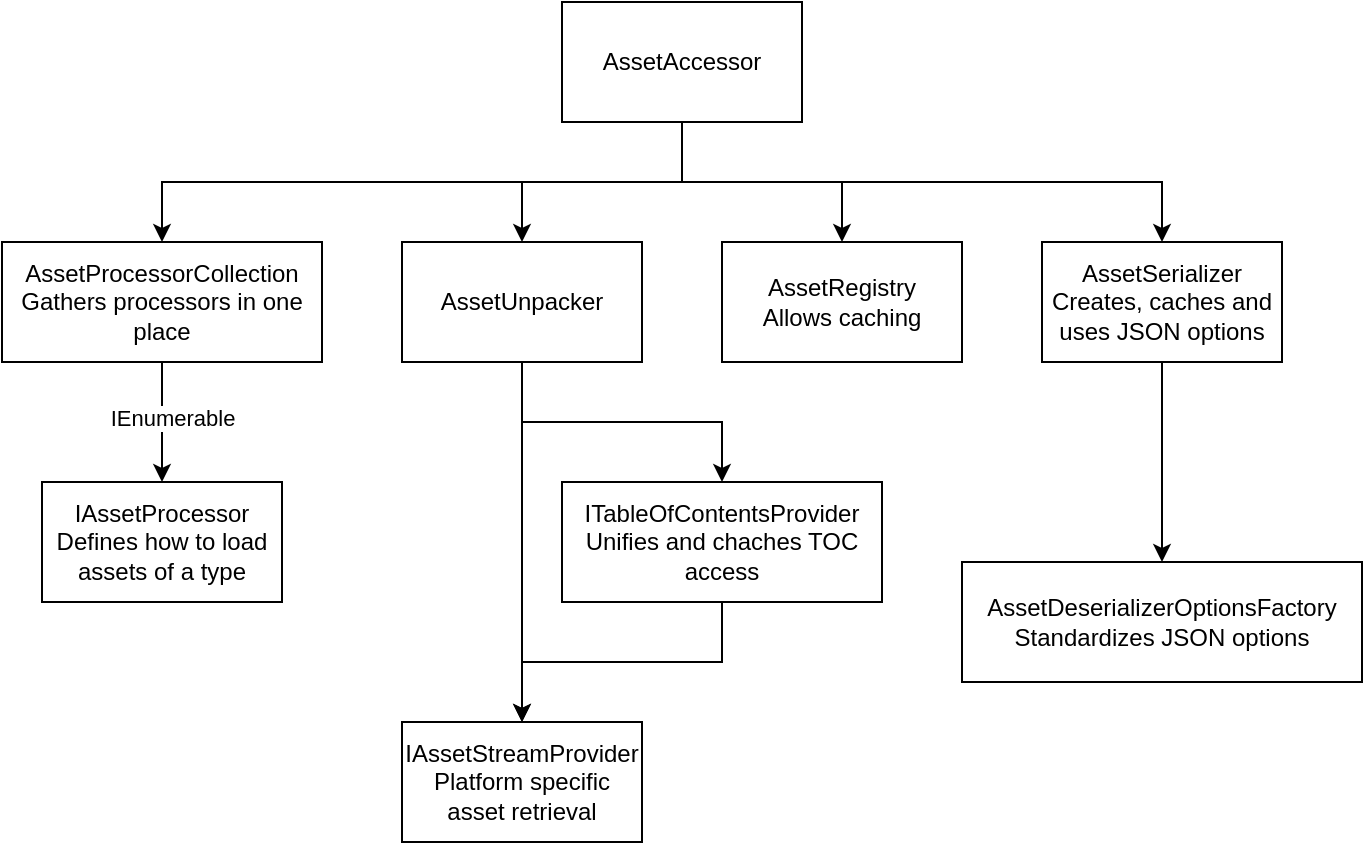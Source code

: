 <mxfile version="22.1.21" type="device">
  <diagram name="Page-1" id="gFMeJlD1aOjjCJX-qhwL">
    <mxGraphModel dx="1434" dy="956" grid="1" gridSize="10" guides="1" tooltips="1" connect="1" arrows="1" fold="1" page="1" pageScale="1" pageWidth="850" pageHeight="1100" math="0" shadow="0">
      <root>
        <mxCell id="0" />
        <mxCell id="1" parent="0" />
        <mxCell id="O-ya8GaMwb6gl08_Egmc-4" style="edgeStyle=orthogonalEdgeStyle;rounded=0;orthogonalLoop=1;jettySize=auto;html=1;exitX=0.5;exitY=1;exitDx=0;exitDy=0;" parent="1" source="O-ya8GaMwb6gl08_Egmc-1" target="O-ya8GaMwb6gl08_Egmc-3" edge="1">
          <mxGeometry relative="1" as="geometry" />
        </mxCell>
        <mxCell id="LslBZITlGXRMd77W_s-w-11" style="edgeStyle=orthogonalEdgeStyle;rounded=0;orthogonalLoop=1;jettySize=auto;html=1;exitX=0.5;exitY=1;exitDx=0;exitDy=0;" edge="1" parent="1" source="O-ya8GaMwb6gl08_Egmc-1" target="O-ya8GaMwb6gl08_Egmc-2">
          <mxGeometry relative="1" as="geometry" />
        </mxCell>
        <mxCell id="LslBZITlGXRMd77W_s-w-17" style="edgeStyle=orthogonalEdgeStyle;rounded=0;orthogonalLoop=1;jettySize=auto;html=1;exitX=0.5;exitY=1;exitDx=0;exitDy=0;" edge="1" parent="1" source="O-ya8GaMwb6gl08_Egmc-1" target="LslBZITlGXRMd77W_s-w-15">
          <mxGeometry relative="1" as="geometry" />
        </mxCell>
        <mxCell id="LslBZITlGXRMd77W_s-w-20" style="edgeStyle=orthogonalEdgeStyle;rounded=0;orthogonalLoop=1;jettySize=auto;html=1;exitX=0.5;exitY=1;exitDx=0;exitDy=0;" edge="1" parent="1" source="O-ya8GaMwb6gl08_Egmc-1" target="O-ya8GaMwb6gl08_Egmc-18">
          <mxGeometry relative="1" as="geometry" />
        </mxCell>
        <mxCell id="O-ya8GaMwb6gl08_Egmc-1" value="AssetAccessor" style="rounded=0;whiteSpace=wrap;html=1;" parent="1" vertex="1">
          <mxGeometry x="320" y="80" width="120" height="60" as="geometry" />
        </mxCell>
        <mxCell id="O-ya8GaMwb6gl08_Egmc-7" style="edgeStyle=orthogonalEdgeStyle;rounded=0;orthogonalLoop=1;jettySize=auto;html=1;exitX=0.5;exitY=1;exitDx=0;exitDy=0;" parent="1" source="O-ya8GaMwb6gl08_Egmc-2" target="O-ya8GaMwb6gl08_Egmc-6" edge="1">
          <mxGeometry relative="1" as="geometry" />
        </mxCell>
        <mxCell id="O-ya8GaMwb6gl08_Egmc-8" value="IEnumerable" style="edgeLabel;html=1;align=center;verticalAlign=middle;resizable=0;points=[];" parent="O-ya8GaMwb6gl08_Egmc-7" vertex="1" connectable="0">
          <mxGeometry x="-0.089" y="5" relative="1" as="geometry">
            <mxPoint as="offset" />
          </mxGeometry>
        </mxCell>
        <mxCell id="O-ya8GaMwb6gl08_Egmc-2" value="AssetProcessorCollection&lt;br&gt;Gathers processors in one place" style="rounded=0;whiteSpace=wrap;html=1;" parent="1" vertex="1">
          <mxGeometry x="40" y="200" width="160" height="60" as="geometry" />
        </mxCell>
        <mxCell id="O-ya8GaMwb6gl08_Egmc-3" value="AssetRegistry&lt;br&gt;Allows caching" style="rounded=0;whiteSpace=wrap;html=1;" parent="1" vertex="1">
          <mxGeometry x="400" y="200" width="120" height="60" as="geometry" />
        </mxCell>
        <mxCell id="O-ya8GaMwb6gl08_Egmc-6" value="IAssetProcessor&lt;br&gt;Defines how to load assets of a type" style="rounded=0;whiteSpace=wrap;html=1;" parent="1" vertex="1">
          <mxGeometry x="60" y="320" width="120" height="60" as="geometry" />
        </mxCell>
        <mxCell id="O-ya8GaMwb6gl08_Egmc-12" style="edgeStyle=orthogonalEdgeStyle;rounded=0;orthogonalLoop=1;jettySize=auto;html=1;exitX=0.5;exitY=1;exitDx=0;exitDy=0;" parent="1" source="O-ya8GaMwb6gl08_Egmc-9" target="O-ya8GaMwb6gl08_Egmc-11" edge="1">
          <mxGeometry relative="1" as="geometry" />
        </mxCell>
        <mxCell id="O-ya8GaMwb6gl08_Egmc-9" value="ITableOfContentsProvider&lt;br&gt;Unifies and chaches TOC access" style="rounded=0;whiteSpace=wrap;html=1;" parent="1" vertex="1">
          <mxGeometry x="320" y="320" width="160" height="60" as="geometry" />
        </mxCell>
        <mxCell id="O-ya8GaMwb6gl08_Egmc-11" value="IAssetStreamProvider&lt;br&gt;Platform specific asset retrieval" style="rounded=0;whiteSpace=wrap;html=1;" parent="1" vertex="1">
          <mxGeometry x="240" y="440" width="120" height="60" as="geometry" />
        </mxCell>
        <mxCell id="O-ya8GaMwb6gl08_Egmc-26" style="edgeStyle=orthogonalEdgeStyle;rounded=0;orthogonalLoop=1;jettySize=auto;html=1;exitX=0.5;exitY=1;exitDx=0;exitDy=0;" parent="1" source="O-ya8GaMwb6gl08_Egmc-18" target="O-ya8GaMwb6gl08_Egmc-25" edge="1">
          <mxGeometry relative="1" as="geometry" />
        </mxCell>
        <mxCell id="O-ya8GaMwb6gl08_Egmc-18" value="AssetSerializer&lt;br&gt;Creates, caches and uses JSON options" style="rounded=0;whiteSpace=wrap;html=1;" parent="1" vertex="1">
          <mxGeometry x="560" y="200" width="120" height="60" as="geometry" />
        </mxCell>
        <mxCell id="O-ya8GaMwb6gl08_Egmc-25" value="AssetDeserializerOptionsFactory&lt;br&gt;Standardizes JSON options" style="rounded=0;whiteSpace=wrap;html=1;" parent="1" vertex="1">
          <mxGeometry x="520" y="360" width="200" height="60" as="geometry" />
        </mxCell>
        <mxCell id="LslBZITlGXRMd77W_s-w-18" style="edgeStyle=orthogonalEdgeStyle;rounded=0;orthogonalLoop=1;jettySize=auto;html=1;exitX=0.5;exitY=1;exitDx=0;exitDy=0;" edge="1" parent="1" source="LslBZITlGXRMd77W_s-w-15" target="O-ya8GaMwb6gl08_Egmc-11">
          <mxGeometry relative="1" as="geometry" />
        </mxCell>
        <mxCell id="LslBZITlGXRMd77W_s-w-19" style="edgeStyle=orthogonalEdgeStyle;rounded=0;orthogonalLoop=1;jettySize=auto;html=1;exitX=0.5;exitY=1;exitDx=0;exitDy=0;" edge="1" parent="1" source="LslBZITlGXRMd77W_s-w-15" target="O-ya8GaMwb6gl08_Egmc-9">
          <mxGeometry relative="1" as="geometry" />
        </mxCell>
        <mxCell id="LslBZITlGXRMd77W_s-w-15" value="AssetUnpacker" style="rounded=0;whiteSpace=wrap;html=1;" vertex="1" parent="1">
          <mxGeometry x="240" y="200" width="120" height="60" as="geometry" />
        </mxCell>
      </root>
    </mxGraphModel>
  </diagram>
</mxfile>
